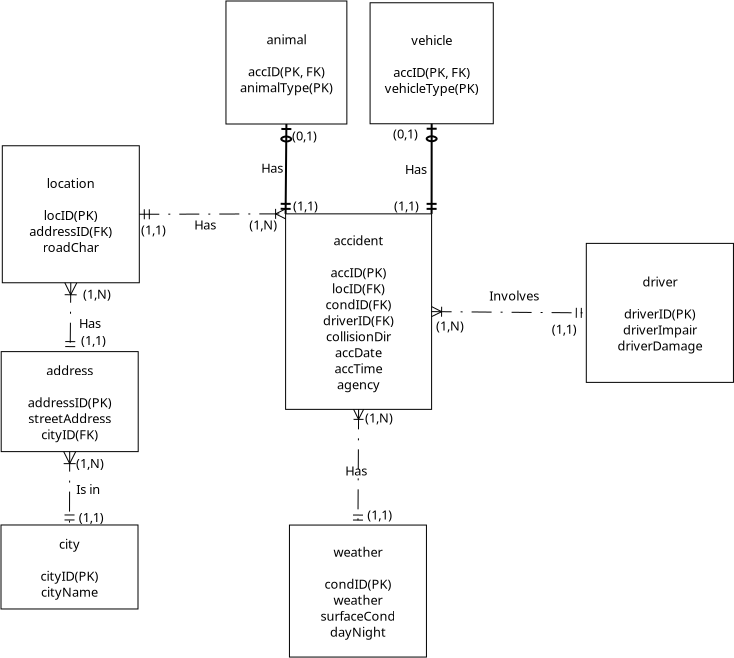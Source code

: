 <?xml version="1.0" encoding="UTF-8"?>
<dia:diagram xmlns:dia="http://www.lysator.liu.se/~alla/dia/">
  <dia:layer name="Background" visible="true" active="true">
    <dia:object type="Flowchart - Box" version="0" id="O0">
      <dia:attribute name="obj_pos">
        <dia:point val="-18.657,2.507"/>
      </dia:attribute>
      <dia:attribute name="obj_bb">
        <dia:rectangle val="-18.657,2.507;-11.807,9.357"/>
      </dia:attribute>
      <dia:attribute name="elem_corner">
        <dia:point val="-18.657,2.507"/>
      </dia:attribute>
      <dia:attribute name="elem_width">
        <dia:real val="6.85"/>
      </dia:attribute>
      <dia:attribute name="elem_height">
        <dia:real val="6.85"/>
      </dia:attribute>
      <dia:attribute name="border_width">
        <dia:real val="0"/>
      </dia:attribute>
      <dia:attribute name="show_background">
        <dia:boolean val="true"/>
      </dia:attribute>
      <dia:attribute name="padding">
        <dia:real val="0.5"/>
      </dia:attribute>
      <dia:attribute name="text">
        <dia:composite type="text">
          <dia:attribute name="string">
            <dia:string>#location

locID(PK)
addressID(FK)
roadChar#</dia:string>
          </dia:attribute>
          <dia:attribute name="font">
            <dia:font family="sans" style="0" name="Helvetica"/>
          </dia:attribute>
          <dia:attribute name="height">
            <dia:real val="0.8"/>
          </dia:attribute>
          <dia:attribute name="pos">
            <dia:point val="-15.232,4.572"/>
          </dia:attribute>
          <dia:attribute name="color">
            <dia:color val="#000000"/>
          </dia:attribute>
          <dia:attribute name="alignment">
            <dia:enum val="1"/>
          </dia:attribute>
        </dia:composite>
      </dia:attribute>
    </dia:object>
    <dia:object type="Flowchart - Box" version="0" id="O1">
      <dia:attribute name="obj_pos">
        <dia:point val="-4.492,5.912"/>
      </dia:attribute>
      <dia:attribute name="obj_bb">
        <dia:rectangle val="-4.492,5.912;2.808,15.687"/>
      </dia:attribute>
      <dia:attribute name="elem_corner">
        <dia:point val="-4.492,5.912"/>
      </dia:attribute>
      <dia:attribute name="elem_width">
        <dia:real val="7.3"/>
      </dia:attribute>
      <dia:attribute name="elem_height">
        <dia:real val="9.775"/>
      </dia:attribute>
      <dia:attribute name="border_width">
        <dia:real val="0"/>
      </dia:attribute>
      <dia:attribute name="show_background">
        <dia:boolean val="true"/>
      </dia:attribute>
      <dia:attribute name="padding">
        <dia:real val="0.5"/>
      </dia:attribute>
      <dia:attribute name="text">
        <dia:composite type="text">
          <dia:attribute name="string">
            <dia:string>#accident

accID(PK)
locID(FK)
condID(FK)
driverID(FK)
collisionDir
accDate
accTime
agency#</dia:string>
          </dia:attribute>
          <dia:attribute name="font">
            <dia:font family="sans" style="0" name="Helvetica"/>
          </dia:attribute>
          <dia:attribute name="height">
            <dia:real val="0.8"/>
          </dia:attribute>
          <dia:attribute name="pos">
            <dia:point val="-0.842,7.44"/>
          </dia:attribute>
          <dia:attribute name="color">
            <dia:color val="#000000"/>
          </dia:attribute>
          <dia:attribute name="alignment">
            <dia:enum val="1"/>
          </dia:attribute>
        </dia:composite>
      </dia:attribute>
    </dia:object>
    <dia:object type="Flowchart - Box" version="0" id="O2">
      <dia:attribute name="obj_pos">
        <dia:point val="-4.3,21.472"/>
      </dia:attribute>
      <dia:attribute name="obj_bb">
        <dia:rectangle val="-4.3,21.472;2.55,28.072"/>
      </dia:attribute>
      <dia:attribute name="elem_corner">
        <dia:point val="-4.3,21.472"/>
      </dia:attribute>
      <dia:attribute name="elem_width">
        <dia:real val="6.85"/>
      </dia:attribute>
      <dia:attribute name="elem_height">
        <dia:real val="6.6"/>
      </dia:attribute>
      <dia:attribute name="border_width">
        <dia:real val="0"/>
      </dia:attribute>
      <dia:attribute name="show_background">
        <dia:boolean val="true"/>
      </dia:attribute>
      <dia:attribute name="padding">
        <dia:real val="0.5"/>
      </dia:attribute>
      <dia:attribute name="text">
        <dia:composite type="text">
          <dia:attribute name="string">
            <dia:string>#weather

condID(PK)
weather
surfaceCond
dayNight#</dia:string>
          </dia:attribute>
          <dia:attribute name="font">
            <dia:font family="sans" style="0" name="Helvetica"/>
          </dia:attribute>
          <dia:attribute name="height">
            <dia:real val="0.8"/>
          </dia:attribute>
          <dia:attribute name="pos">
            <dia:point val="-0.875,23.012"/>
          </dia:attribute>
          <dia:attribute name="color">
            <dia:color val="#000000"/>
          </dia:attribute>
          <dia:attribute name="alignment">
            <dia:enum val="1"/>
          </dia:attribute>
        </dia:composite>
      </dia:attribute>
    </dia:object>
    <dia:object type="Flowchart - Box" version="0" id="O3">
      <dia:attribute name="obj_pos">
        <dia:point val="10.543,7.388"/>
      </dia:attribute>
      <dia:attribute name="obj_bb">
        <dia:rectangle val="10.543,7.388;17.899,14.338"/>
      </dia:attribute>
      <dia:attribute name="elem_corner">
        <dia:point val="10.543,7.388"/>
      </dia:attribute>
      <dia:attribute name="elem_width">
        <dia:real val="7.357"/>
      </dia:attribute>
      <dia:attribute name="elem_height">
        <dia:real val="6.95"/>
      </dia:attribute>
      <dia:attribute name="border_width">
        <dia:real val="0"/>
      </dia:attribute>
      <dia:attribute name="show_background">
        <dia:boolean val="true"/>
      </dia:attribute>
      <dia:attribute name="padding">
        <dia:real val="0.5"/>
      </dia:attribute>
      <dia:attribute name="text">
        <dia:composite type="text">
          <dia:attribute name="string">
            <dia:string>#driver

driverID(PK)
driverImpair
driverDamage#</dia:string>
          </dia:attribute>
          <dia:attribute name="font">
            <dia:font family="sans" style="0" name="Helvetica"/>
          </dia:attribute>
          <dia:attribute name="height">
            <dia:real val="0.8"/>
          </dia:attribute>
          <dia:attribute name="pos">
            <dia:point val="14.221,9.503"/>
          </dia:attribute>
          <dia:attribute name="color">
            <dia:color val="#000000"/>
          </dia:attribute>
          <dia:attribute name="alignment">
            <dia:enum val="1"/>
          </dia:attribute>
        </dia:composite>
      </dia:attribute>
    </dia:object>
    <dia:object type="Flowchart - Box" version="0" id="O4">
      <dia:attribute name="obj_pos">
        <dia:point val="-7.474,-4.731"/>
      </dia:attribute>
      <dia:attribute name="obj_bb">
        <dia:rectangle val="-7.474,-4.731;-1.429,1.419"/>
      </dia:attribute>
      <dia:attribute name="elem_corner">
        <dia:point val="-7.474,-4.731"/>
      </dia:attribute>
      <dia:attribute name="elem_width">
        <dia:real val="6.045"/>
      </dia:attribute>
      <dia:attribute name="elem_height">
        <dia:real val="6.15"/>
      </dia:attribute>
      <dia:attribute name="border_width">
        <dia:real val="0"/>
      </dia:attribute>
      <dia:attribute name="show_background">
        <dia:boolean val="true"/>
      </dia:attribute>
      <dia:attribute name="padding">
        <dia:real val="0.5"/>
      </dia:attribute>
      <dia:attribute name="text">
        <dia:composite type="text">
          <dia:attribute name="string">
            <dia:string>#animal

accID(PK, FK)
animalType(PK)#</dia:string>
          </dia:attribute>
          <dia:attribute name="font">
            <dia:font family="sans" style="0" name="Helvetica"/>
          </dia:attribute>
          <dia:attribute name="height">
            <dia:real val="0.8"/>
          </dia:attribute>
          <dia:attribute name="pos">
            <dia:point val="-4.452,-2.616"/>
          </dia:attribute>
          <dia:attribute name="color">
            <dia:color val="#000000"/>
          </dia:attribute>
          <dia:attribute name="alignment">
            <dia:enum val="1"/>
          </dia:attribute>
        </dia:composite>
      </dia:attribute>
    </dia:object>
    <dia:object type="Flowchart - Box" version="0" id="O5">
      <dia:attribute name="obj_pos">
        <dia:point val="-0.268,-4.643"/>
      </dia:attribute>
      <dia:attribute name="obj_bb">
        <dia:rectangle val="-0.268,-4.643;5.892,1.407"/>
      </dia:attribute>
      <dia:attribute name="elem_corner">
        <dia:point val="-0.268,-4.643"/>
      </dia:attribute>
      <dia:attribute name="elem_width">
        <dia:real val="6.16"/>
      </dia:attribute>
      <dia:attribute name="elem_height">
        <dia:real val="6.05"/>
      </dia:attribute>
      <dia:attribute name="border_width">
        <dia:real val="0"/>
      </dia:attribute>
      <dia:attribute name="show_background">
        <dia:boolean val="true"/>
      </dia:attribute>
      <dia:attribute name="padding">
        <dia:real val="0.5"/>
      </dia:attribute>
      <dia:attribute name="text">
        <dia:composite type="text">
          <dia:attribute name="string">
            <dia:string>#vehicle

accID(PK, FK)
vehicleType(PK)#</dia:string>
          </dia:attribute>
          <dia:attribute name="font">
            <dia:font family="sans" style="0" name="Helvetica"/>
          </dia:attribute>
          <dia:attribute name="height">
            <dia:real val="0.8"/>
          </dia:attribute>
          <dia:attribute name="pos">
            <dia:point val="2.812,-2.578"/>
          </dia:attribute>
          <dia:attribute name="color">
            <dia:color val="#000000"/>
          </dia:attribute>
          <dia:attribute name="alignment">
            <dia:enum val="1"/>
          </dia:attribute>
        </dia:composite>
      </dia:attribute>
    </dia:object>
    <dia:object type="Standard - Line" version="0" id="O6">
      <dia:attribute name="obj_pos">
        <dia:point val="-11.807,5.932"/>
      </dia:attribute>
      <dia:attribute name="obj_bb">
        <dia:rectangle val="-11.807,5.664;-4.492,6.18"/>
      </dia:attribute>
      <dia:attribute name="conn_endpoints">
        <dia:point val="-11.807,5.932"/>
        <dia:point val="-4.492,5.912"/>
      </dia:attribute>
      <dia:attribute name="numcp">
        <dia:int val="1"/>
      </dia:attribute>
      <dia:attribute name="line_width">
        <dia:real val="0"/>
      </dia:attribute>
      <dia:attribute name="line_style">
        <dia:enum val="2"/>
      </dia:attribute>
      <dia:attribute name="start_arrow">
        <dia:enum val="31"/>
      </dia:attribute>
      <dia:attribute name="start_arrow_length">
        <dia:real val="0.5"/>
      </dia:attribute>
      <dia:attribute name="start_arrow_width">
        <dia:real val="0.5"/>
      </dia:attribute>
      <dia:attribute name="end_arrow">
        <dia:enum val="28"/>
      </dia:attribute>
      <dia:attribute name="end_arrow_length">
        <dia:real val="0.5"/>
      </dia:attribute>
      <dia:attribute name="end_arrow_width">
        <dia:real val="0.5"/>
      </dia:attribute>
      <dia:connections>
        <dia:connection handle="0" to="O0" connection="8"/>
        <dia:connection handle="1" to="O1" connection="0"/>
      </dia:connections>
    </dia:object>
    <dia:object type="Standard - Line" version="0" id="O7">
      <dia:attribute name="obj_pos">
        <dia:point val="-0.842,15.687"/>
      </dia:attribute>
      <dia:attribute name="obj_bb">
        <dia:rectangle val="-1.122,15.687;-0.595,21.472"/>
      </dia:attribute>
      <dia:attribute name="conn_endpoints">
        <dia:point val="-0.842,15.687"/>
        <dia:point val="-0.875,21.472"/>
      </dia:attribute>
      <dia:attribute name="numcp">
        <dia:int val="1"/>
      </dia:attribute>
      <dia:attribute name="line_width">
        <dia:real val="0"/>
      </dia:attribute>
      <dia:attribute name="line_style">
        <dia:enum val="2"/>
      </dia:attribute>
      <dia:attribute name="start_arrow">
        <dia:enum val="28"/>
      </dia:attribute>
      <dia:attribute name="start_arrow_length">
        <dia:real val="0.5"/>
      </dia:attribute>
      <dia:attribute name="start_arrow_width">
        <dia:real val="0.5"/>
      </dia:attribute>
      <dia:attribute name="end_arrow">
        <dia:enum val="31"/>
      </dia:attribute>
      <dia:attribute name="end_arrow_length">
        <dia:real val="0.5"/>
      </dia:attribute>
      <dia:attribute name="end_arrow_width">
        <dia:real val="0.5"/>
      </dia:attribute>
      <dia:connections>
        <dia:connection handle="0" to="O1" connection="13"/>
        <dia:connection handle="1" to="O2" connection="2"/>
      </dia:connections>
    </dia:object>
    <dia:object type="Standard - Line" version="0" id="O8">
      <dia:attribute name="obj_pos">
        <dia:point val="2.808,10.8"/>
      </dia:attribute>
      <dia:attribute name="obj_bb">
        <dia:rectangle val="2.808,10.554;10.543,11.109"/>
      </dia:attribute>
      <dia:attribute name="conn_endpoints">
        <dia:point val="2.808,10.8"/>
        <dia:point val="10.543,10.863"/>
      </dia:attribute>
      <dia:attribute name="numcp">
        <dia:int val="1"/>
      </dia:attribute>
      <dia:attribute name="line_width">
        <dia:real val="0"/>
      </dia:attribute>
      <dia:attribute name="line_style">
        <dia:enum val="2"/>
      </dia:attribute>
      <dia:attribute name="start_arrow">
        <dia:enum val="28"/>
      </dia:attribute>
      <dia:attribute name="start_arrow_length">
        <dia:real val="0.5"/>
      </dia:attribute>
      <dia:attribute name="start_arrow_width">
        <dia:real val="0.5"/>
      </dia:attribute>
      <dia:attribute name="end_arrow">
        <dia:enum val="31"/>
      </dia:attribute>
      <dia:attribute name="end_arrow_length">
        <dia:real val="0.5"/>
      </dia:attribute>
      <dia:attribute name="end_arrow_width">
        <dia:real val="0.5"/>
      </dia:attribute>
      <dia:connections>
        <dia:connection handle="0" to="O1" connection="8"/>
        <dia:connection handle="1" to="O3" connection="7"/>
      </dia:connections>
    </dia:object>
    <dia:object type="Standard - Text" version="1" id="O9">
      <dia:attribute name="obj_pos">
        <dia:point val="-9.057,6.7"/>
      </dia:attribute>
      <dia:attribute name="obj_bb">
        <dia:rectangle val="-9.057,6.06;-8.005,6.832"/>
      </dia:attribute>
      <dia:attribute name="text">
        <dia:composite type="text">
          <dia:attribute name="string">
            <dia:string>#Has#</dia:string>
          </dia:attribute>
          <dia:attribute name="font">
            <dia:font family="sans" style="0" name="Helvetica"/>
          </dia:attribute>
          <dia:attribute name="height">
            <dia:real val="0.8"/>
          </dia:attribute>
          <dia:attribute name="pos">
            <dia:point val="-9.057,6.7"/>
          </dia:attribute>
          <dia:attribute name="color">
            <dia:color val="#000000"/>
          </dia:attribute>
          <dia:attribute name="alignment">
            <dia:enum val="0"/>
          </dia:attribute>
        </dia:composite>
      </dia:attribute>
      <dia:attribute name="valign">
        <dia:enum val="3"/>
      </dia:attribute>
    </dia:object>
    <dia:object type="Standard - Text" version="1" id="O10">
      <dia:attribute name="obj_pos">
        <dia:point val="6.943,9.65"/>
      </dia:attribute>
      <dia:attribute name="obj_bb">
        <dia:rectangle val="6.943,9.01;6.943,9.783"/>
      </dia:attribute>
      <dia:attribute name="text">
        <dia:composite type="text">
          <dia:attribute name="string">
            <dia:string>##</dia:string>
          </dia:attribute>
          <dia:attribute name="font">
            <dia:font family="sans" style="0" name="Helvetica"/>
          </dia:attribute>
          <dia:attribute name="height">
            <dia:real val="0.8"/>
          </dia:attribute>
          <dia:attribute name="pos">
            <dia:point val="6.943,9.65"/>
          </dia:attribute>
          <dia:attribute name="color">
            <dia:color val="#000000"/>
          </dia:attribute>
          <dia:attribute name="alignment">
            <dia:enum val="0"/>
          </dia:attribute>
        </dia:composite>
      </dia:attribute>
      <dia:attribute name="valign">
        <dia:enum val="3"/>
      </dia:attribute>
    </dia:object>
    <dia:object type="Standard - Text" version="1" id="O11">
      <dia:attribute name="obj_pos">
        <dia:point val="-1.507,19"/>
      </dia:attribute>
      <dia:attribute name="obj_bb">
        <dia:rectangle val="-1.507,18.36;-0.455,19.133"/>
      </dia:attribute>
      <dia:attribute name="text">
        <dia:composite type="text">
          <dia:attribute name="string">
            <dia:string>#Has#</dia:string>
          </dia:attribute>
          <dia:attribute name="font">
            <dia:font family="sans" style="0" name="Helvetica"/>
          </dia:attribute>
          <dia:attribute name="height">
            <dia:real val="0.8"/>
          </dia:attribute>
          <dia:attribute name="pos">
            <dia:point val="-1.507,19"/>
          </dia:attribute>
          <dia:attribute name="color">
            <dia:color val="#000000"/>
          </dia:attribute>
          <dia:attribute name="alignment">
            <dia:enum val="0"/>
          </dia:attribute>
        </dia:composite>
      </dia:attribute>
      <dia:attribute name="valign">
        <dia:enum val="3"/>
      </dia:attribute>
    </dia:object>
    <dia:object type="Standard - Text" version="1" id="O12">
      <dia:attribute name="obj_pos">
        <dia:point val="5.693,10.25"/>
      </dia:attribute>
      <dia:attribute name="obj_bb">
        <dia:rectangle val="5.693,9.61;8.048,10.383"/>
      </dia:attribute>
      <dia:attribute name="text">
        <dia:composite type="text">
          <dia:attribute name="string">
            <dia:string>#Involves#</dia:string>
          </dia:attribute>
          <dia:attribute name="font">
            <dia:font family="sans" style="0" name="Helvetica"/>
          </dia:attribute>
          <dia:attribute name="height">
            <dia:real val="0.8"/>
          </dia:attribute>
          <dia:attribute name="pos">
            <dia:point val="5.693,10.25"/>
          </dia:attribute>
          <dia:attribute name="color">
            <dia:color val="#000000"/>
          </dia:attribute>
          <dia:attribute name="alignment">
            <dia:enum val="0"/>
          </dia:attribute>
        </dia:composite>
      </dia:attribute>
      <dia:attribute name="valign">
        <dia:enum val="3"/>
      </dia:attribute>
    </dia:object>
    <dia:object type="Standard - Text" version="1" id="O13">
      <dia:attribute name="obj_pos">
        <dia:point val="-0.407,21.2"/>
      </dia:attribute>
      <dia:attribute name="obj_bb">
        <dia:rectangle val="-0.407,20.56;0.978,21.332"/>
      </dia:attribute>
      <dia:attribute name="text">
        <dia:composite type="text">
          <dia:attribute name="string">
            <dia:string>#(1,1)#</dia:string>
          </dia:attribute>
          <dia:attribute name="font">
            <dia:font family="sans" style="0" name="Helvetica"/>
          </dia:attribute>
          <dia:attribute name="height">
            <dia:real val="0.8"/>
          </dia:attribute>
          <dia:attribute name="pos">
            <dia:point val="-0.407,21.2"/>
          </dia:attribute>
          <dia:attribute name="color">
            <dia:color val="#000000"/>
          </dia:attribute>
          <dia:attribute name="alignment">
            <dia:enum val="0"/>
          </dia:attribute>
        </dia:composite>
      </dia:attribute>
      <dia:attribute name="valign">
        <dia:enum val="3"/>
      </dia:attribute>
    </dia:object>
    <dia:object type="Standard - Text" version="1" id="O14">
      <dia:attribute name="obj_pos">
        <dia:point val="-0.522,16.35"/>
      </dia:attribute>
      <dia:attribute name="obj_bb">
        <dia:rectangle val="-0.522,15.71;0.94,16.483"/>
      </dia:attribute>
      <dia:attribute name="text">
        <dia:composite type="text">
          <dia:attribute name="string">
            <dia:string>#(1,N)#</dia:string>
          </dia:attribute>
          <dia:attribute name="font">
            <dia:font family="sans" style="0" name="Helvetica"/>
          </dia:attribute>
          <dia:attribute name="height">
            <dia:real val="0.8"/>
          </dia:attribute>
          <dia:attribute name="pos">
            <dia:point val="-0.522,16.35"/>
          </dia:attribute>
          <dia:attribute name="color">
            <dia:color val="#000000"/>
          </dia:attribute>
          <dia:attribute name="alignment">
            <dia:enum val="0"/>
          </dia:attribute>
        </dia:composite>
      </dia:attribute>
      <dia:attribute name="valign">
        <dia:enum val="3"/>
      </dia:attribute>
    </dia:object>
    <dia:object type="Standard - Text" version="1" id="O15">
      <dia:attribute name="obj_pos">
        <dia:point val="-11.722,6.95"/>
      </dia:attribute>
      <dia:attribute name="obj_bb">
        <dia:rectangle val="-11.722,6.31;-10.337,7.082"/>
      </dia:attribute>
      <dia:attribute name="text">
        <dia:composite type="text">
          <dia:attribute name="string">
            <dia:string>#(1,1)#</dia:string>
          </dia:attribute>
          <dia:attribute name="font">
            <dia:font family="sans" style="0" name="Helvetica"/>
          </dia:attribute>
          <dia:attribute name="height">
            <dia:real val="0.8"/>
          </dia:attribute>
          <dia:attribute name="pos">
            <dia:point val="-11.722,6.95"/>
          </dia:attribute>
          <dia:attribute name="color">
            <dia:color val="#000000"/>
          </dia:attribute>
          <dia:attribute name="alignment">
            <dia:enum val="0"/>
          </dia:attribute>
        </dia:composite>
      </dia:attribute>
      <dia:attribute name="valign">
        <dia:enum val="3"/>
      </dia:attribute>
    </dia:object>
    <dia:object type="Standard - Text" version="1" id="O16">
      <dia:attribute name="obj_pos">
        <dia:point val="8.813,11.905"/>
      </dia:attribute>
      <dia:attribute name="obj_bb">
        <dia:rectangle val="8.813,11.265;10.198,12.037"/>
      </dia:attribute>
      <dia:attribute name="text">
        <dia:composite type="text">
          <dia:attribute name="string">
            <dia:string>#(1,1)#</dia:string>
          </dia:attribute>
          <dia:attribute name="font">
            <dia:font family="sans" style="0" name="Helvetica"/>
          </dia:attribute>
          <dia:attribute name="height">
            <dia:real val="0.8"/>
          </dia:attribute>
          <dia:attribute name="pos">
            <dia:point val="8.813,11.905"/>
          </dia:attribute>
          <dia:attribute name="color">
            <dia:color val="#000000"/>
          </dia:attribute>
          <dia:attribute name="alignment">
            <dia:enum val="0"/>
          </dia:attribute>
        </dia:composite>
      </dia:attribute>
      <dia:attribute name="valign">
        <dia:enum val="3"/>
      </dia:attribute>
    </dia:object>
    <dia:object type="Standard - Text" version="1" id="O17">
      <dia:attribute name="obj_pos">
        <dia:point val="-6.307,6.7"/>
      </dia:attribute>
      <dia:attribute name="obj_bb">
        <dia:rectangle val="-6.307,6.06;-4.845,6.832"/>
      </dia:attribute>
      <dia:attribute name="text">
        <dia:composite type="text">
          <dia:attribute name="string">
            <dia:string>#(1,N)#</dia:string>
          </dia:attribute>
          <dia:attribute name="font">
            <dia:font family="sans" style="0" name="Helvetica"/>
          </dia:attribute>
          <dia:attribute name="height">
            <dia:real val="0.8"/>
          </dia:attribute>
          <dia:attribute name="pos">
            <dia:point val="-6.307,6.7"/>
          </dia:attribute>
          <dia:attribute name="color">
            <dia:color val="#000000"/>
          </dia:attribute>
          <dia:attribute name="alignment">
            <dia:enum val="0"/>
          </dia:attribute>
        </dia:composite>
      </dia:attribute>
      <dia:attribute name="valign">
        <dia:enum val="3"/>
      </dia:attribute>
    </dia:object>
    <dia:object type="Standard - Text" version="1" id="O18">
      <dia:attribute name="obj_pos">
        <dia:point val="3.028,11.75"/>
      </dia:attribute>
      <dia:attribute name="obj_bb">
        <dia:rectangle val="3.028,11.11;4.49,11.883"/>
      </dia:attribute>
      <dia:attribute name="text">
        <dia:composite type="text">
          <dia:attribute name="string">
            <dia:string>#(1,N)#</dia:string>
          </dia:attribute>
          <dia:attribute name="font">
            <dia:font family="sans" style="0" name="Helvetica"/>
          </dia:attribute>
          <dia:attribute name="height">
            <dia:real val="0.8"/>
          </dia:attribute>
          <dia:attribute name="pos">
            <dia:point val="3.028,11.75"/>
          </dia:attribute>
          <dia:attribute name="color">
            <dia:color val="#000000"/>
          </dia:attribute>
          <dia:attribute name="alignment">
            <dia:enum val="0"/>
          </dia:attribute>
        </dia:composite>
      </dia:attribute>
      <dia:attribute name="valign">
        <dia:enum val="3"/>
      </dia:attribute>
    </dia:object>
    <dia:object type="Standard - Text" version="1" id="O19">
      <dia:attribute name="obj_pos">
        <dia:point val="-10.407,9.25"/>
      </dia:attribute>
      <dia:attribute name="obj_bb">
        <dia:rectangle val="-10.407,8.61;-10.407,9.383"/>
      </dia:attribute>
      <dia:attribute name="text">
        <dia:composite type="text">
          <dia:attribute name="string">
            <dia:string>##</dia:string>
          </dia:attribute>
          <dia:attribute name="font">
            <dia:font family="sans" style="0" name="Helvetica"/>
          </dia:attribute>
          <dia:attribute name="height">
            <dia:real val="0.8"/>
          </dia:attribute>
          <dia:attribute name="pos">
            <dia:point val="-10.407,9.25"/>
          </dia:attribute>
          <dia:attribute name="color">
            <dia:color val="#000000"/>
          </dia:attribute>
          <dia:attribute name="alignment">
            <dia:enum val="0"/>
          </dia:attribute>
        </dia:composite>
      </dia:attribute>
      <dia:attribute name="valign">
        <dia:enum val="3"/>
      </dia:attribute>
    </dia:object>
    <dia:object type="Standard - Text" version="1" id="O20">
      <dia:attribute name="obj_pos">
        <dia:point val="-15.232,5.932"/>
      </dia:attribute>
      <dia:attribute name="obj_bb">
        <dia:rectangle val="-15.232,5.292;-15.232,6.064"/>
      </dia:attribute>
      <dia:attribute name="text">
        <dia:composite type="text">
          <dia:attribute name="string">
            <dia:string>##</dia:string>
          </dia:attribute>
          <dia:attribute name="font">
            <dia:font family="sans" style="0" name="Helvetica"/>
          </dia:attribute>
          <dia:attribute name="height">
            <dia:real val="0.8"/>
          </dia:attribute>
          <dia:attribute name="pos">
            <dia:point val="-15.232,5.932"/>
          </dia:attribute>
          <dia:attribute name="color">
            <dia:color val="#000000"/>
          </dia:attribute>
          <dia:attribute name="alignment">
            <dia:enum val="0"/>
          </dia:attribute>
        </dia:composite>
      </dia:attribute>
      <dia:attribute name="valign">
        <dia:enum val="3"/>
      </dia:attribute>
      <dia:connections>
        <dia:connection handle="0" to="O0" connection="16"/>
      </dia:connections>
    </dia:object>
    <dia:object type="Standard - Text" version="1" id="O21">
      <dia:attribute name="obj_pos">
        <dia:point val="0.993,16.262"/>
      </dia:attribute>
      <dia:attribute name="obj_bb">
        <dia:rectangle val="0.993,15.623;0.993,16.395"/>
      </dia:attribute>
      <dia:attribute name="text">
        <dia:composite type="text">
          <dia:attribute name="string">
            <dia:string>##</dia:string>
          </dia:attribute>
          <dia:attribute name="font">
            <dia:font family="sans" style="0" name="Helvetica"/>
          </dia:attribute>
          <dia:attribute name="height">
            <dia:real val="0.8"/>
          </dia:attribute>
          <dia:attribute name="pos">
            <dia:point val="0.993,16.262"/>
          </dia:attribute>
          <dia:attribute name="color">
            <dia:color val="#000000"/>
          </dia:attribute>
          <dia:attribute name="alignment">
            <dia:enum val="0"/>
          </dia:attribute>
        </dia:composite>
      </dia:attribute>
      <dia:attribute name="valign">
        <dia:enum val="3"/>
      </dia:attribute>
    </dia:object>
    <dia:object type="Standard - Text" version="1" id="O22">
      <dia:attribute name="obj_pos">
        <dia:point val="-0.875,24.772"/>
      </dia:attribute>
      <dia:attribute name="obj_bb">
        <dia:rectangle val="-0.875,24.132;-0.875,24.904"/>
      </dia:attribute>
      <dia:attribute name="text">
        <dia:composite type="text">
          <dia:attribute name="string">
            <dia:string>##</dia:string>
          </dia:attribute>
          <dia:attribute name="font">
            <dia:font family="sans" style="0" name="Helvetica"/>
          </dia:attribute>
          <dia:attribute name="height">
            <dia:real val="0.8"/>
          </dia:attribute>
          <dia:attribute name="pos">
            <dia:point val="-0.875,24.772"/>
          </dia:attribute>
          <dia:attribute name="color">
            <dia:color val="#000000"/>
          </dia:attribute>
          <dia:attribute name="alignment">
            <dia:enum val="0"/>
          </dia:attribute>
        </dia:composite>
      </dia:attribute>
      <dia:attribute name="valign">
        <dia:enum val="3"/>
      </dia:attribute>
      <dia:connections>
        <dia:connection handle="0" to="O2" connection="16"/>
      </dia:connections>
    </dia:object>
    <dia:object type="Standard - Text" version="1" id="O23">
      <dia:attribute name="obj_pos">
        <dia:point val="-0.875,24.772"/>
      </dia:attribute>
      <dia:attribute name="obj_bb">
        <dia:rectangle val="-0.875,24.132;-0.875,24.904"/>
      </dia:attribute>
      <dia:attribute name="text">
        <dia:composite type="text">
          <dia:attribute name="string">
            <dia:string>##</dia:string>
          </dia:attribute>
          <dia:attribute name="font">
            <dia:font family="sans" style="0" name="Helvetica"/>
          </dia:attribute>
          <dia:attribute name="height">
            <dia:real val="0.8"/>
          </dia:attribute>
          <dia:attribute name="pos">
            <dia:point val="-0.875,24.772"/>
          </dia:attribute>
          <dia:attribute name="color">
            <dia:color val="#000000"/>
          </dia:attribute>
          <dia:attribute name="alignment">
            <dia:enum val="0"/>
          </dia:attribute>
        </dia:composite>
      </dia:attribute>
      <dia:attribute name="valign">
        <dia:enum val="3"/>
      </dia:attribute>
      <dia:connections>
        <dia:connection handle="0" to="O2" connection="16"/>
      </dia:connections>
    </dia:object>
    <dia:object type="Standard - Text" version="1" id="O24">
      <dia:attribute name="obj_pos">
        <dia:point val="-15.232,5.932"/>
      </dia:attribute>
      <dia:attribute name="obj_bb">
        <dia:rectangle val="-15.232,5.292;-15.232,6.064"/>
      </dia:attribute>
      <dia:attribute name="text">
        <dia:composite type="text">
          <dia:attribute name="string">
            <dia:string>##</dia:string>
          </dia:attribute>
          <dia:attribute name="font">
            <dia:font family="sans" style="0" name="Helvetica"/>
          </dia:attribute>
          <dia:attribute name="height">
            <dia:real val="0.8"/>
          </dia:attribute>
          <dia:attribute name="pos">
            <dia:point val="-15.232,5.932"/>
          </dia:attribute>
          <dia:attribute name="color">
            <dia:color val="#000000"/>
          </dia:attribute>
          <dia:attribute name="alignment">
            <dia:enum val="0"/>
          </dia:attribute>
        </dia:composite>
      </dia:attribute>
      <dia:attribute name="valign">
        <dia:enum val="3"/>
      </dia:attribute>
      <dia:connections>
        <dia:connection handle="0" to="O0" connection="16"/>
      </dia:connections>
    </dia:object>
    <dia:object type="Standard - Line" version="0" id="O25">
      <dia:attribute name="obj_pos">
        <dia:point val="-15.232,9.357"/>
      </dia:attribute>
      <dia:attribute name="obj_bb">
        <dia:rectangle val="-15.538,9.357;-14.938,12.801"/>
      </dia:attribute>
      <dia:attribute name="conn_endpoints">
        <dia:point val="-15.232,9.357"/>
        <dia:point val="-15.264,12.801"/>
      </dia:attribute>
      <dia:attribute name="numcp">
        <dia:int val="1"/>
      </dia:attribute>
      <dia:attribute name="line_width">
        <dia:real val="1.175e-038"/>
      </dia:attribute>
      <dia:attribute name="line_style">
        <dia:enum val="2"/>
      </dia:attribute>
      <dia:attribute name="start_arrow">
        <dia:enum val="28"/>
      </dia:attribute>
      <dia:attribute name="start_arrow_length">
        <dia:real val="0.6"/>
      </dia:attribute>
      <dia:attribute name="start_arrow_width">
        <dia:real val="0.6"/>
      </dia:attribute>
      <dia:attribute name="end_arrow">
        <dia:enum val="31"/>
      </dia:attribute>
      <dia:attribute name="end_arrow_length">
        <dia:real val="0.5"/>
      </dia:attribute>
      <dia:attribute name="end_arrow_width">
        <dia:real val="0.5"/>
      </dia:attribute>
      <dia:connections>
        <dia:connection handle="0" to="O0" connection="13"/>
        <dia:connection handle="1" to="O26" connection="16"/>
      </dia:connections>
    </dia:object>
    <dia:object type="Flowchart - Box" version="0" id="O26">
      <dia:attribute name="obj_pos">
        <dia:point val="-18.712,12.8"/>
      </dia:attribute>
      <dia:attribute name="obj_bb">
        <dia:rectangle val="-18.712,12.8;-11.862,17.8"/>
      </dia:attribute>
      <dia:attribute name="elem_corner">
        <dia:point val="-18.712,12.8"/>
      </dia:attribute>
      <dia:attribute name="elem_width">
        <dia:real val="6.85"/>
      </dia:attribute>
      <dia:attribute name="elem_height">
        <dia:real val="5"/>
      </dia:attribute>
      <dia:attribute name="border_width">
        <dia:real val="0"/>
      </dia:attribute>
      <dia:attribute name="show_background">
        <dia:boolean val="true"/>
      </dia:attribute>
      <dia:attribute name="padding">
        <dia:real val="0.5"/>
      </dia:attribute>
      <dia:attribute name="text">
        <dia:composite type="text">
          <dia:attribute name="string">
            <dia:string>#address

addressID(PK)
streetAddress
cityID(FK)#</dia:string>
          </dia:attribute>
          <dia:attribute name="font">
            <dia:font family="sans" style="0" name="Helvetica"/>
          </dia:attribute>
          <dia:attribute name="height">
            <dia:real val="0.8"/>
          </dia:attribute>
          <dia:attribute name="pos">
            <dia:point val="-15.287,13.94"/>
          </dia:attribute>
          <dia:attribute name="color">
            <dia:color val="#000000"/>
          </dia:attribute>
          <dia:attribute name="alignment">
            <dia:enum val="1"/>
          </dia:attribute>
        </dia:composite>
      </dia:attribute>
    </dia:object>
    <dia:object type="Standard - Text" version="1" id="O27">
      <dia:attribute name="obj_pos">
        <dia:point val="-15.287,15.3"/>
      </dia:attribute>
      <dia:attribute name="obj_bb">
        <dia:rectangle val="-15.287,14.66;-15.287,15.432"/>
      </dia:attribute>
      <dia:attribute name="text">
        <dia:composite type="text">
          <dia:attribute name="string">
            <dia:string>##</dia:string>
          </dia:attribute>
          <dia:attribute name="font">
            <dia:font family="sans" style="0" name="Helvetica"/>
          </dia:attribute>
          <dia:attribute name="height">
            <dia:real val="0.8"/>
          </dia:attribute>
          <dia:attribute name="pos">
            <dia:point val="-15.287,15.3"/>
          </dia:attribute>
          <dia:attribute name="color">
            <dia:color val="#000000"/>
          </dia:attribute>
          <dia:attribute name="alignment">
            <dia:enum val="0"/>
          </dia:attribute>
        </dia:composite>
      </dia:attribute>
      <dia:attribute name="valign">
        <dia:enum val="3"/>
      </dia:attribute>
      <dia:connections>
        <dia:connection handle="0" to="O26" connection="16"/>
      </dia:connections>
    </dia:object>
    <dia:object type="Standard - Line" version="0" id="O28">
      <dia:attribute name="obj_pos">
        <dia:point val="-4.492,5.912"/>
      </dia:attribute>
      <dia:attribute name="obj_bb">
        <dia:rectangle val="-4.818,1.308;-4.126,6.024"/>
      </dia:attribute>
      <dia:attribute name="conn_endpoints">
        <dia:point val="-4.492,5.912"/>
        <dia:point val="-4.452,1.419"/>
      </dia:attribute>
      <dia:attribute name="numcp">
        <dia:int val="1"/>
      </dia:attribute>
      <dia:attribute name="start_arrow">
        <dia:enum val="31"/>
      </dia:attribute>
      <dia:attribute name="start_arrow_length">
        <dia:real val="0.5"/>
      </dia:attribute>
      <dia:attribute name="start_arrow_width">
        <dia:real val="0.5"/>
      </dia:attribute>
      <dia:attribute name="end_arrow">
        <dia:enum val="30"/>
      </dia:attribute>
      <dia:attribute name="end_arrow_length">
        <dia:real val="0.5"/>
      </dia:attribute>
      <dia:attribute name="end_arrow_width">
        <dia:real val="0.5"/>
      </dia:attribute>
      <dia:connections>
        <dia:connection handle="0" to="O1" connection="0"/>
        <dia:connection handle="1" to="O4" connection="13"/>
      </dia:connections>
    </dia:object>
    <dia:object type="Standard - Line" version="0" id="O29">
      <dia:attribute name="obj_pos">
        <dia:point val="2.808,5.912"/>
      </dia:attribute>
      <dia:attribute name="obj_bb">
        <dia:rectangle val="2.477,1.295;3.142,6.024"/>
      </dia:attribute>
      <dia:attribute name="conn_endpoints">
        <dia:point val="2.808,5.912"/>
        <dia:point val="2.812,1.407"/>
      </dia:attribute>
      <dia:attribute name="numcp">
        <dia:int val="1"/>
      </dia:attribute>
      <dia:attribute name="start_arrow">
        <dia:enum val="31"/>
      </dia:attribute>
      <dia:attribute name="start_arrow_length">
        <dia:real val="0.5"/>
      </dia:attribute>
      <dia:attribute name="start_arrow_width">
        <dia:real val="0.5"/>
      </dia:attribute>
      <dia:attribute name="end_arrow">
        <dia:enum val="30"/>
      </dia:attribute>
      <dia:attribute name="end_arrow_length">
        <dia:real val="0.5"/>
      </dia:attribute>
      <dia:attribute name="end_arrow_width">
        <dia:real val="0.5"/>
      </dia:attribute>
      <dia:connections>
        <dia:connection handle="0" to="O1" connection="4"/>
        <dia:connection handle="1" to="O5" connection="13"/>
      </dia:connections>
    </dia:object>
    <dia:object type="Standard - Text" version="1" id="O30">
      <dia:attribute name="obj_pos">
        <dia:point val="-4.452,-1.656"/>
      </dia:attribute>
      <dia:attribute name="obj_bb">
        <dia:rectangle val="-4.452,-2.296;-4.452,-1.523"/>
      </dia:attribute>
      <dia:attribute name="text">
        <dia:composite type="text">
          <dia:attribute name="string">
            <dia:string>##</dia:string>
          </dia:attribute>
          <dia:attribute name="font">
            <dia:font family="sans" style="0" name="Helvetica"/>
          </dia:attribute>
          <dia:attribute name="height">
            <dia:real val="0.8"/>
          </dia:attribute>
          <dia:attribute name="pos">
            <dia:point val="-4.452,-1.656"/>
          </dia:attribute>
          <dia:attribute name="color">
            <dia:color val="#000000"/>
          </dia:attribute>
          <dia:attribute name="alignment">
            <dia:enum val="0"/>
          </dia:attribute>
        </dia:composite>
      </dia:attribute>
      <dia:attribute name="valign">
        <dia:enum val="3"/>
      </dia:attribute>
      <dia:connections>
        <dia:connection handle="0" to="O4" connection="16"/>
      </dia:connections>
    </dia:object>
    <dia:object type="Standard - Text" version="1" id="O31">
      <dia:attribute name="obj_pos">
        <dia:point val="-5.707,3.862"/>
      </dia:attribute>
      <dia:attribute name="obj_bb">
        <dia:rectangle val="-5.707,3.223;-4.655,3.995"/>
      </dia:attribute>
      <dia:attribute name="text">
        <dia:composite type="text">
          <dia:attribute name="string">
            <dia:string>#Has#</dia:string>
          </dia:attribute>
          <dia:attribute name="font">
            <dia:font family="sans" style="0" name="Helvetica"/>
          </dia:attribute>
          <dia:attribute name="height">
            <dia:real val="0.8"/>
          </dia:attribute>
          <dia:attribute name="pos">
            <dia:point val="-5.707,3.862"/>
          </dia:attribute>
          <dia:attribute name="color">
            <dia:color val="#000000"/>
          </dia:attribute>
          <dia:attribute name="alignment">
            <dia:enum val="0"/>
          </dia:attribute>
        </dia:composite>
      </dia:attribute>
      <dia:attribute name="valign">
        <dia:enum val="3"/>
      </dia:attribute>
    </dia:object>
    <dia:object type="Standard - Text" version="1" id="O32">
      <dia:attribute name="obj_pos">
        <dia:point val="1.478,3.913"/>
      </dia:attribute>
      <dia:attribute name="obj_bb">
        <dia:rectangle val="1.478,3.272;2.53,4.045"/>
      </dia:attribute>
      <dia:attribute name="text">
        <dia:composite type="text">
          <dia:attribute name="string">
            <dia:string>#Has#</dia:string>
          </dia:attribute>
          <dia:attribute name="font">
            <dia:font family="sans" style="0" name="Helvetica"/>
          </dia:attribute>
          <dia:attribute name="height">
            <dia:real val="0.8"/>
          </dia:attribute>
          <dia:attribute name="pos">
            <dia:point val="1.478,3.913"/>
          </dia:attribute>
          <dia:attribute name="color">
            <dia:color val="#000000"/>
          </dia:attribute>
          <dia:attribute name="alignment">
            <dia:enum val="0"/>
          </dia:attribute>
        </dia:composite>
      </dia:attribute>
      <dia:attribute name="valign">
        <dia:enum val="3"/>
      </dia:attribute>
    </dia:object>
    <dia:object type="Standard - Text" version="1" id="O33">
      <dia:attribute name="obj_pos">
        <dia:point val="-14.822,11.613"/>
      </dia:attribute>
      <dia:attribute name="obj_bb">
        <dia:rectangle val="-14.822,10.973;-13.77,11.745"/>
      </dia:attribute>
      <dia:attribute name="text">
        <dia:composite type="text">
          <dia:attribute name="string">
            <dia:string>#Has#</dia:string>
          </dia:attribute>
          <dia:attribute name="font">
            <dia:font family="sans" style="0" name="Helvetica"/>
          </dia:attribute>
          <dia:attribute name="height">
            <dia:real val="0.8"/>
          </dia:attribute>
          <dia:attribute name="pos">
            <dia:point val="-14.822,11.613"/>
          </dia:attribute>
          <dia:attribute name="color">
            <dia:color val="#000000"/>
          </dia:attribute>
          <dia:attribute name="alignment">
            <dia:enum val="0"/>
          </dia:attribute>
        </dia:composite>
      </dia:attribute>
      <dia:attribute name="valign">
        <dia:enum val="3"/>
      </dia:attribute>
    </dia:object>
    <dia:object type="Standard - Text" version="1" id="O34">
      <dia:attribute name="obj_pos">
        <dia:point val="-15.232,5.932"/>
      </dia:attribute>
      <dia:attribute name="obj_bb">
        <dia:rectangle val="-15.232,5.292;-15.232,6.064"/>
      </dia:attribute>
      <dia:attribute name="text">
        <dia:composite type="text">
          <dia:attribute name="string">
            <dia:string>##</dia:string>
          </dia:attribute>
          <dia:attribute name="font">
            <dia:font family="sans" style="0" name="Helvetica"/>
          </dia:attribute>
          <dia:attribute name="height">
            <dia:real val="0.8"/>
          </dia:attribute>
          <dia:attribute name="pos">
            <dia:point val="-15.232,5.932"/>
          </dia:attribute>
          <dia:attribute name="color">
            <dia:color val="#000000"/>
          </dia:attribute>
          <dia:attribute name="alignment">
            <dia:enum val="0"/>
          </dia:attribute>
        </dia:composite>
      </dia:attribute>
      <dia:attribute name="valign">
        <dia:enum val="3"/>
      </dia:attribute>
      <dia:connections>
        <dia:connection handle="0" to="O0" connection="16"/>
      </dia:connections>
    </dia:object>
    <dia:object type="Flowchart - Box" version="0" id="O35">
      <dia:attribute name="obj_pos">
        <dia:point val="-18.722,21.468"/>
      </dia:attribute>
      <dia:attribute name="obj_bb">
        <dia:rectangle val="-18.722,21.468;-11.872,25.668"/>
      </dia:attribute>
      <dia:attribute name="elem_corner">
        <dia:point val="-18.722,21.468"/>
      </dia:attribute>
      <dia:attribute name="elem_width">
        <dia:real val="6.85"/>
      </dia:attribute>
      <dia:attribute name="elem_height">
        <dia:real val="4.2"/>
      </dia:attribute>
      <dia:attribute name="border_width">
        <dia:real val="0"/>
      </dia:attribute>
      <dia:attribute name="show_background">
        <dia:boolean val="true"/>
      </dia:attribute>
      <dia:attribute name="padding">
        <dia:real val="0.5"/>
      </dia:attribute>
      <dia:attribute name="text">
        <dia:composite type="text">
          <dia:attribute name="string">
            <dia:string>#city

cityID(PK)
cityName#</dia:string>
          </dia:attribute>
          <dia:attribute name="font">
            <dia:font family="sans" style="0" name="Helvetica"/>
          </dia:attribute>
          <dia:attribute name="height">
            <dia:real val="0.8"/>
          </dia:attribute>
          <dia:attribute name="pos">
            <dia:point val="-15.297,22.608"/>
          </dia:attribute>
          <dia:attribute name="color">
            <dia:color val="#000000"/>
          </dia:attribute>
          <dia:attribute name="alignment">
            <dia:enum val="1"/>
          </dia:attribute>
        </dia:composite>
      </dia:attribute>
    </dia:object>
    <dia:object type="Standard - Line" version="0" id="O36">
      <dia:attribute name="obj_pos">
        <dia:point val="-15.287,17.8"/>
      </dia:attribute>
      <dia:attribute name="obj_bb">
        <dia:rectangle val="-15.589,17.8;-14.989,21.468"/>
      </dia:attribute>
      <dia:attribute name="conn_endpoints">
        <dia:point val="-15.287,17.8"/>
        <dia:point val="-15.297,21.468"/>
      </dia:attribute>
      <dia:attribute name="numcp">
        <dia:int val="1"/>
      </dia:attribute>
      <dia:attribute name="line_width">
        <dia:real val="1.175e-038"/>
      </dia:attribute>
      <dia:attribute name="line_style">
        <dia:enum val="2"/>
      </dia:attribute>
      <dia:attribute name="start_arrow">
        <dia:enum val="28"/>
      </dia:attribute>
      <dia:attribute name="start_arrow_length">
        <dia:real val="0.6"/>
      </dia:attribute>
      <dia:attribute name="start_arrow_width">
        <dia:real val="0.6"/>
      </dia:attribute>
      <dia:attribute name="end_arrow">
        <dia:enum val="31"/>
      </dia:attribute>
      <dia:attribute name="end_arrow_length">
        <dia:real val="0.5"/>
      </dia:attribute>
      <dia:attribute name="end_arrow_width">
        <dia:real val="0.5"/>
      </dia:attribute>
      <dia:connections>
        <dia:connection handle="0" to="O26" connection="13"/>
        <dia:connection handle="1" to="O35" connection="2"/>
      </dia:connections>
    </dia:object>
    <dia:object type="Standard - Text" version="1" id="O37">
      <dia:attribute name="obj_pos">
        <dia:point val="-14.722,12.463"/>
      </dia:attribute>
      <dia:attribute name="obj_bb">
        <dia:rectangle val="-14.722,11.822;-13.337,12.595"/>
      </dia:attribute>
      <dia:attribute name="text">
        <dia:composite type="text">
          <dia:attribute name="string">
            <dia:string>#(1,1)#</dia:string>
          </dia:attribute>
          <dia:attribute name="font">
            <dia:font family="sans" style="0" name="Helvetica"/>
          </dia:attribute>
          <dia:attribute name="height">
            <dia:real val="0.8"/>
          </dia:attribute>
          <dia:attribute name="pos">
            <dia:point val="-14.722,12.463"/>
          </dia:attribute>
          <dia:attribute name="color">
            <dia:color val="#000000"/>
          </dia:attribute>
          <dia:attribute name="alignment">
            <dia:enum val="0"/>
          </dia:attribute>
        </dia:composite>
      </dia:attribute>
      <dia:attribute name="valign">
        <dia:enum val="3"/>
      </dia:attribute>
    </dia:object>
    <dia:object type="Standard - Text" version="1" id="O38">
      <dia:attribute name="obj_pos">
        <dia:point val="-14.622,10.162"/>
      </dia:attribute>
      <dia:attribute name="obj_bb">
        <dia:rectangle val="-14.622,9.523;-13.16,10.295"/>
      </dia:attribute>
      <dia:attribute name="text">
        <dia:composite type="text">
          <dia:attribute name="string">
            <dia:string>#(1,N)#</dia:string>
          </dia:attribute>
          <dia:attribute name="font">
            <dia:font family="sans" style="0" name="Helvetica"/>
          </dia:attribute>
          <dia:attribute name="height">
            <dia:real val="0.8"/>
          </dia:attribute>
          <dia:attribute name="pos">
            <dia:point val="-14.622,10.162"/>
          </dia:attribute>
          <dia:attribute name="color">
            <dia:color val="#000000"/>
          </dia:attribute>
          <dia:attribute name="alignment">
            <dia:enum val="0"/>
          </dia:attribute>
        </dia:composite>
      </dia:attribute>
      <dia:attribute name="valign">
        <dia:enum val="3"/>
      </dia:attribute>
    </dia:object>
    <dia:object type="Standard - Text" version="1" id="O39">
      <dia:attribute name="obj_pos">
        <dia:point val="-14.837,21.317"/>
      </dia:attribute>
      <dia:attribute name="obj_bb">
        <dia:rectangle val="-14.837,20.677;-13.452,21.45"/>
      </dia:attribute>
      <dia:attribute name="text">
        <dia:composite type="text">
          <dia:attribute name="string">
            <dia:string>#(1,1)#</dia:string>
          </dia:attribute>
          <dia:attribute name="font">
            <dia:font family="sans" style="0" name="Helvetica"/>
          </dia:attribute>
          <dia:attribute name="height">
            <dia:real val="0.8"/>
          </dia:attribute>
          <dia:attribute name="pos">
            <dia:point val="-14.837,21.317"/>
          </dia:attribute>
          <dia:attribute name="color">
            <dia:color val="#000000"/>
          </dia:attribute>
          <dia:attribute name="alignment">
            <dia:enum val="0"/>
          </dia:attribute>
        </dia:composite>
      </dia:attribute>
      <dia:attribute name="valign">
        <dia:enum val="3"/>
      </dia:attribute>
    </dia:object>
    <dia:object type="Standard - Text" version="1" id="O40">
      <dia:attribute name="obj_pos">
        <dia:point val="-14.972,18.613"/>
      </dia:attribute>
      <dia:attribute name="obj_bb">
        <dia:rectangle val="-14.972,17.973;-13.51,18.745"/>
      </dia:attribute>
      <dia:attribute name="text">
        <dia:composite type="text">
          <dia:attribute name="string">
            <dia:string>#(1,N)#</dia:string>
          </dia:attribute>
          <dia:attribute name="font">
            <dia:font family="sans" style="0" name="Helvetica"/>
          </dia:attribute>
          <dia:attribute name="height">
            <dia:real val="0.8"/>
          </dia:attribute>
          <dia:attribute name="pos">
            <dia:point val="-14.972,18.613"/>
          </dia:attribute>
          <dia:attribute name="color">
            <dia:color val="#000000"/>
          </dia:attribute>
          <dia:attribute name="alignment">
            <dia:enum val="0"/>
          </dia:attribute>
        </dia:composite>
      </dia:attribute>
      <dia:attribute name="valign">
        <dia:enum val="3"/>
      </dia:attribute>
    </dia:object>
    <dia:object type="Standard - Text" version="1" id="O41">
      <dia:attribute name="obj_pos">
        <dia:point val="-14.957,19.913"/>
      </dia:attribute>
      <dia:attribute name="obj_bb">
        <dia:rectangle val="-14.957,19.273;-13.727,20.045"/>
      </dia:attribute>
      <dia:attribute name="text">
        <dia:composite type="text">
          <dia:attribute name="string">
            <dia:string>#Is in#</dia:string>
          </dia:attribute>
          <dia:attribute name="font">
            <dia:font family="sans" style="0" name="Helvetica"/>
          </dia:attribute>
          <dia:attribute name="height">
            <dia:real val="0.8"/>
          </dia:attribute>
          <dia:attribute name="pos">
            <dia:point val="-14.957,19.913"/>
          </dia:attribute>
          <dia:attribute name="color">
            <dia:color val="#000000"/>
          </dia:attribute>
          <dia:attribute name="alignment">
            <dia:enum val="0"/>
          </dia:attribute>
        </dia:composite>
      </dia:attribute>
      <dia:attribute name="valign">
        <dia:enum val="3"/>
      </dia:attribute>
    </dia:object>
    <dia:object type="Standard - Text" version="1" id="O42">
      <dia:attribute name="obj_pos">
        <dia:point val="-4.127,5.745"/>
      </dia:attribute>
      <dia:attribute name="obj_bb">
        <dia:rectangle val="-4.127,5.105;-2.742,5.878"/>
      </dia:attribute>
      <dia:attribute name="text">
        <dia:composite type="text">
          <dia:attribute name="string">
            <dia:string>#(1,1)#</dia:string>
          </dia:attribute>
          <dia:attribute name="font">
            <dia:font family="sans" style="0" name="Helvetica"/>
          </dia:attribute>
          <dia:attribute name="height">
            <dia:real val="0.8"/>
          </dia:attribute>
          <dia:attribute name="pos">
            <dia:point val="-4.127,5.745"/>
          </dia:attribute>
          <dia:attribute name="color">
            <dia:color val="#000000"/>
          </dia:attribute>
          <dia:attribute name="alignment">
            <dia:enum val="0"/>
          </dia:attribute>
        </dia:composite>
      </dia:attribute>
      <dia:attribute name="valign">
        <dia:enum val="3"/>
      </dia:attribute>
    </dia:object>
    <dia:object type="Standard - Text" version="1" id="O43">
      <dia:attribute name="obj_pos">
        <dia:point val="0.923,5.745"/>
      </dia:attribute>
      <dia:attribute name="obj_bb">
        <dia:rectangle val="0.923,5.105;2.308,5.878"/>
      </dia:attribute>
      <dia:attribute name="text">
        <dia:composite type="text">
          <dia:attribute name="string">
            <dia:string>#(1,1)#</dia:string>
          </dia:attribute>
          <dia:attribute name="font">
            <dia:font family="sans" style="0" name="Helvetica"/>
          </dia:attribute>
          <dia:attribute name="height">
            <dia:real val="0.8"/>
          </dia:attribute>
          <dia:attribute name="pos">
            <dia:point val="0.923,5.745"/>
          </dia:attribute>
          <dia:attribute name="color">
            <dia:color val="#000000"/>
          </dia:attribute>
          <dia:attribute name="alignment">
            <dia:enum val="0"/>
          </dia:attribute>
        </dia:composite>
      </dia:attribute>
      <dia:attribute name="valign">
        <dia:enum val="3"/>
      </dia:attribute>
    </dia:object>
    <dia:object type="Standard - Text" version="1" id="O44">
      <dia:attribute name="obj_pos">
        <dia:point val="-4.177,2.245"/>
      </dia:attribute>
      <dia:attribute name="obj_bb">
        <dia:rectangle val="-4.177,1.586;-2.773,2.416"/>
      </dia:attribute>
      <dia:attribute name="text">
        <dia:composite type="text">
          <dia:attribute name="string">
            <dia:string>#(0,1)#</dia:string>
          </dia:attribute>
          <dia:attribute name="font">
            <dia:font family="sans" style="0" name="Helvetica"/>
          </dia:attribute>
          <dia:attribute name="height">
            <dia:real val="0.8"/>
          </dia:attribute>
          <dia:attribute name="pos">
            <dia:point val="-4.177,2.245"/>
          </dia:attribute>
          <dia:attribute name="color">
            <dia:color val="#000000"/>
          </dia:attribute>
          <dia:attribute name="alignment">
            <dia:enum val="0"/>
          </dia:attribute>
        </dia:composite>
      </dia:attribute>
      <dia:attribute name="valign">
        <dia:enum val="3"/>
      </dia:attribute>
    </dia:object>
    <dia:object type="Standard - Text" version="1" id="O45">
      <dia:attribute name="obj_pos">
        <dia:point val="0.873,2.145"/>
      </dia:attribute>
      <dia:attribute name="obj_bb">
        <dia:rectangle val="0.873,1.486;2.277,2.316"/>
      </dia:attribute>
      <dia:attribute name="text">
        <dia:composite type="text">
          <dia:attribute name="string">
            <dia:string>#(0,1)#</dia:string>
          </dia:attribute>
          <dia:attribute name="font">
            <dia:font family="sans" style="0" name="Helvetica"/>
          </dia:attribute>
          <dia:attribute name="height">
            <dia:real val="0.8"/>
          </dia:attribute>
          <dia:attribute name="pos">
            <dia:point val="0.873,2.145"/>
          </dia:attribute>
          <dia:attribute name="color">
            <dia:color val="#000000"/>
          </dia:attribute>
          <dia:attribute name="alignment">
            <dia:enum val="0"/>
          </dia:attribute>
        </dia:composite>
      </dia:attribute>
      <dia:attribute name="valign">
        <dia:enum val="3"/>
      </dia:attribute>
    </dia:object>
  </dia:layer>
</dia:diagram>
